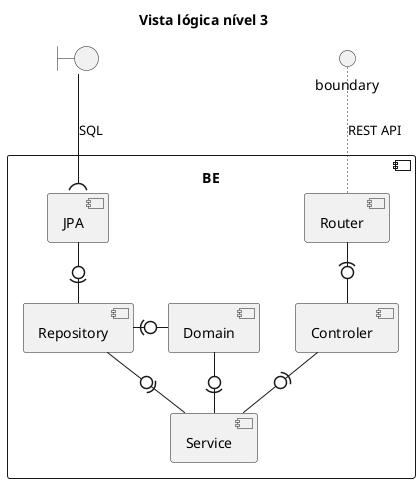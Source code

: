 @startuml
 'https://plantuml.com/class-diagram

 hide circle
 skinparam classAttributeIconSize 0

title Vista lógica nível 3

component "BE" {
    [Router]
    [Controler]
    [Service]
    [Domain]
    [Repository]
    [JPA]
}
boundary " "
[Router] ~up~ boundary :REST API
[Router] -down(0- [Controler]
[Controler] -down(0- [Service]
[Service] -down(0- [Domain]
[Repository] -left(0- [Domain]
[Service] -left(0- [Repository]
[Repository] -up(0- [JPA]
[JPA] )-up- " ":SQL




@enduml